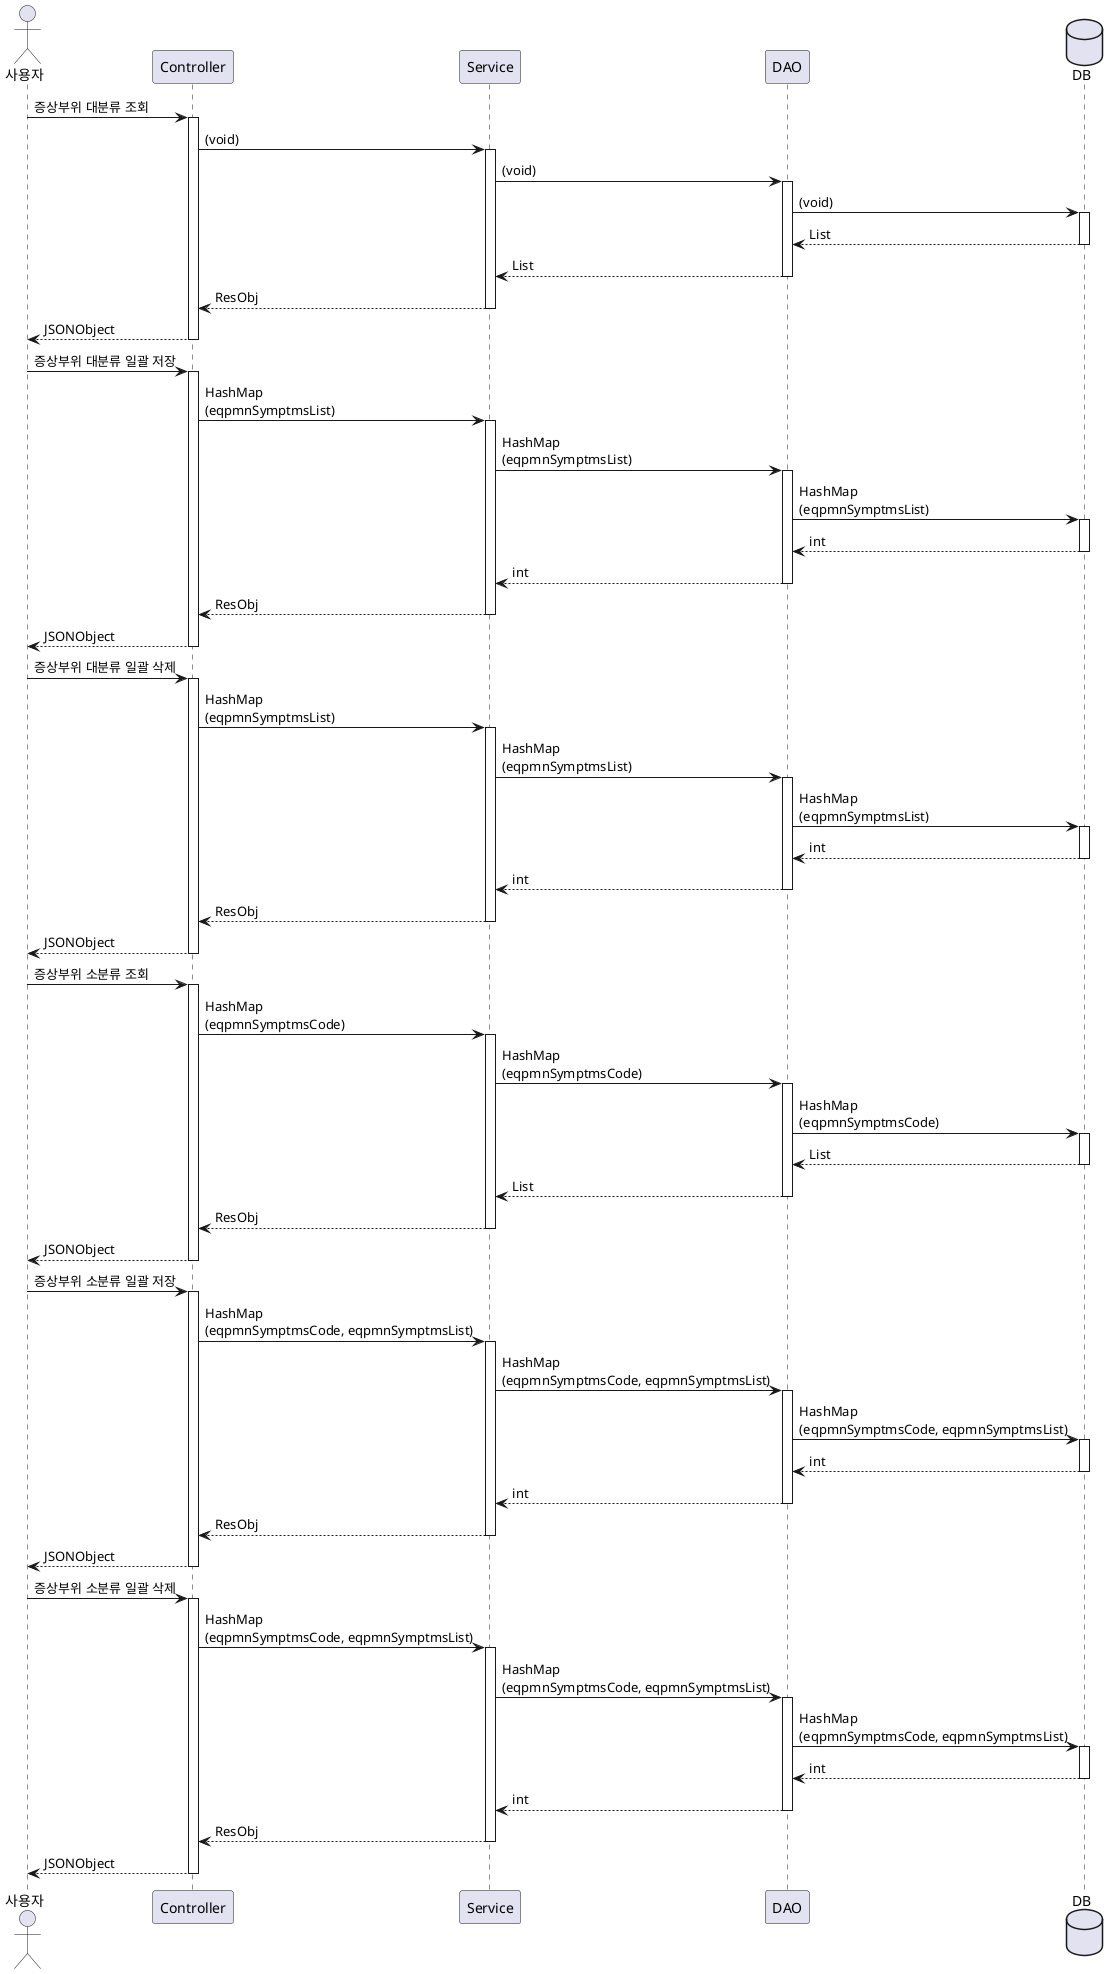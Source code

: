 @startuml

actor "사용자" as user
participant "Controller" as controller
participant "Service" as service
participant "DAO" as dao
database "DB" as db

' 증상부위 대분류 조회
user -> controller : 증상부위 대분류 조회
activate controller
controller -> service : (void)
activate service
service -> dao: (void)
activate dao
dao -> db: (void)
activate db
dao <-- db: List
deactivate db
service <-- dao: List
deactivate dao
controller <-- service: ResObj
deactivate service
user <-- controller: JSONObject
deactivate controller

' 증상부위 대분류 일괄 저장
user -> controller : 증상부위 대분류 일괄 저장
activate controller
controller -> service : HashMap\n(eqpmnSymptmsList)
activate service
service -> dao: HashMap\n(eqpmnSymptmsList)
activate dao
dao -> db: HashMap\n(eqpmnSymptmsList)
activate db
dao <-- db: int
deactivate db
service <-- dao: int
deactivate dao
controller <-- service: ResObj
deactivate service
user <-- controller: JSONObject
deactivate controller

' 증상부위 대분류 일괄 삭제
user -> controller : 증상부위 대분류 일괄 삭제
activate controller
controller -> service : HashMap\n(eqpmnSymptmsList)
activate service
service -> dao: HashMap\n(eqpmnSymptmsList)
activate dao
dao -> db: HashMap\n(eqpmnSymptmsList)
activate db
dao <-- db: int
deactivate db
service <-- dao: int
deactivate dao
controller <-- service: ResObj
deactivate service
user <-- controller: JSONObject
deactivate controller

' 증상부위 소분류 조회
user -> controller : 증상부위 소분류 조회
activate controller
controller -> service : HashMap\n(eqpmnSymptmsCode)
activate service
service -> dao: HashMap\n(eqpmnSymptmsCode)
activate dao
dao -> db: HashMap\n(eqpmnSymptmsCode)
activate db
dao <-- db: List
deactivate db
service <-- dao: List
deactivate dao
controller <-- service: ResObj
deactivate service
user <-- controller: JSONObject
deactivate controller

' 증상부위 소분류 일괄 저장
user -> controller : 증상부위 소분류 일괄 저장
activate controller
controller -> service : HashMap\n(eqpmnSymptmsCode, eqpmnSymptmsList)
activate service
service -> dao: HashMap\n(eqpmnSymptmsCode, eqpmnSymptmsList)
activate dao
dao -> db: HashMap\n(eqpmnSymptmsCode, eqpmnSymptmsList)
activate db
dao <-- db: int
deactivate db
service <-- dao: int
deactivate dao
controller <-- service: ResObj
deactivate service
user <-- controller: JSONObject
deactivate controller

' 증상부위 소분류 일괄 삭제
user -> controller : 증상부위 소분류 일괄 삭제
activate controller
controller -> service : HashMap\n(eqpmnSymptmsCode, eqpmnSymptmsList)
activate service
service -> dao: HashMap\n(eqpmnSymptmsCode, eqpmnSymptmsList)
activate dao
dao -> db: HashMap\n(eqpmnSymptmsCode, eqpmnSymptmsList)
activate db
dao <-- db: int
deactivate db
service <-- dao: int
deactivate dao
controller <-- service: ResObj
deactivate service
user <-- controller: JSONObject
deactivate controller


@enduml
